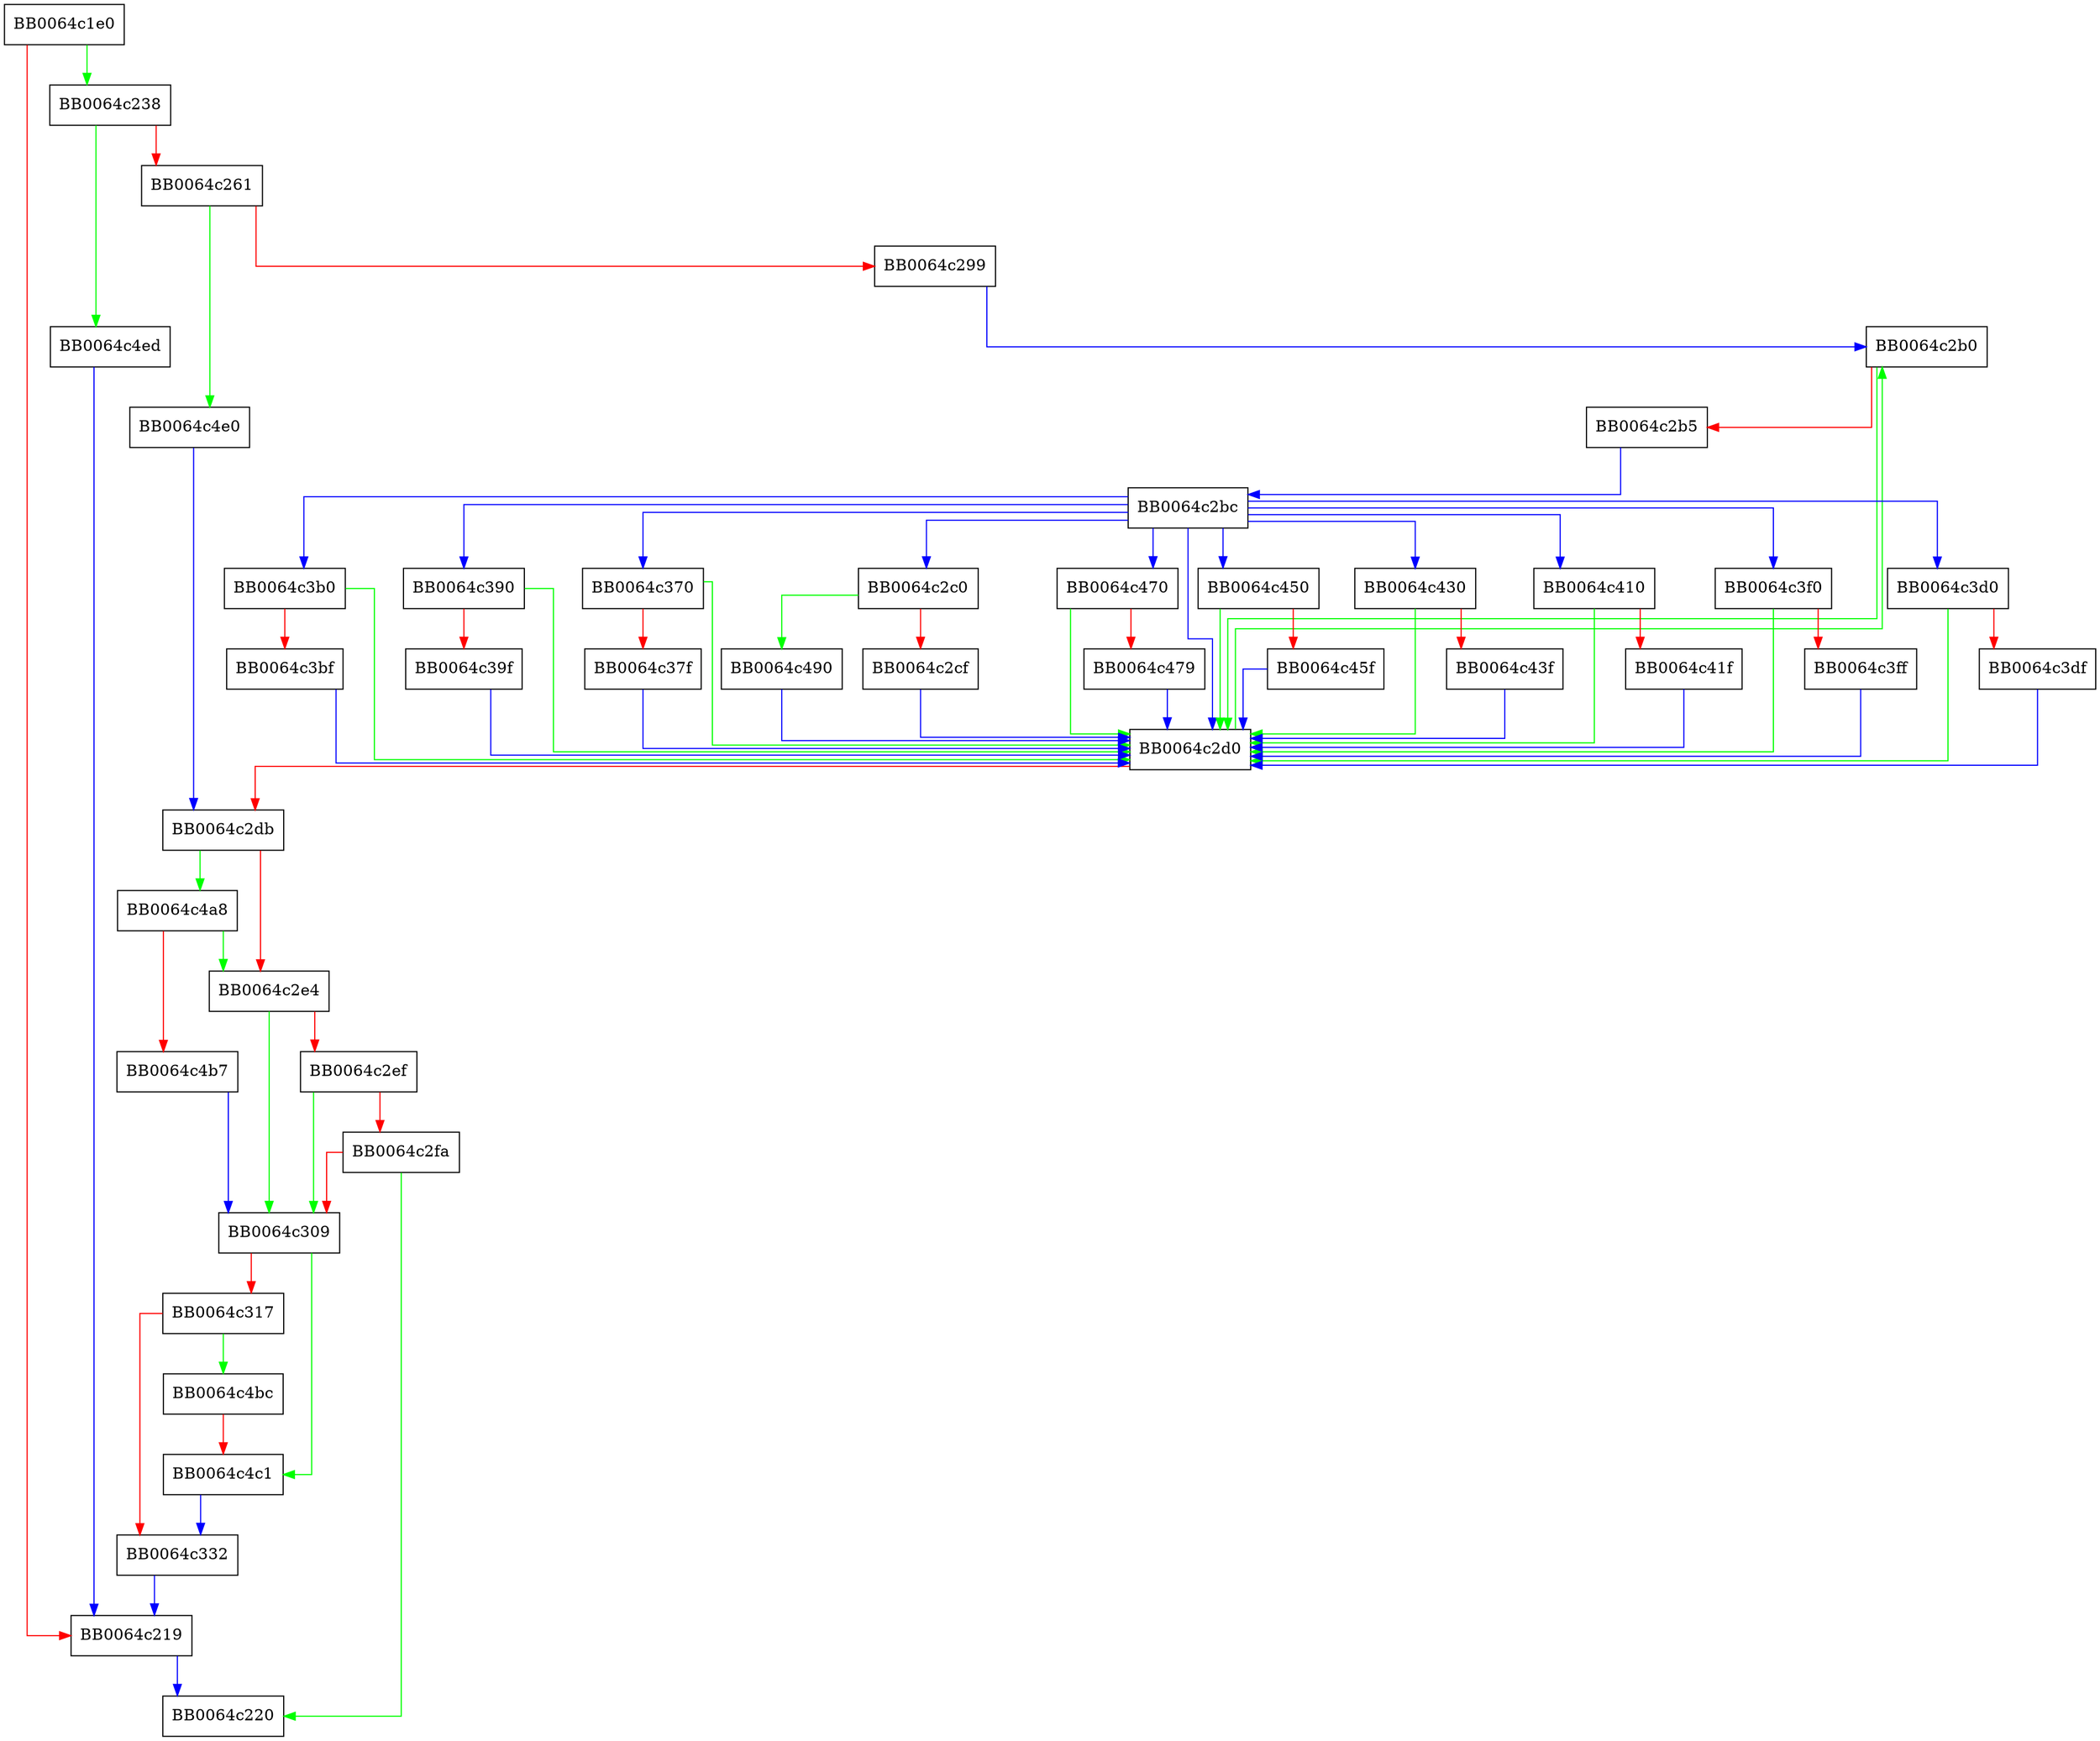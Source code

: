 digraph construct_loader {
  node [shape="box"];
  graph [splines=ortho];
  BB0064c1e0 -> BB0064c238 [color="green"];
  BB0064c1e0 -> BB0064c219 [color="red"];
  BB0064c219 -> BB0064c220 [color="blue"];
  BB0064c238 -> BB0064c4ed [color="green"];
  BB0064c238 -> BB0064c261 [color="red"];
  BB0064c261 -> BB0064c4e0 [color="green"];
  BB0064c261 -> BB0064c299 [color="red"];
  BB0064c299 -> BB0064c2b0 [color="blue"];
  BB0064c2b0 -> BB0064c2d0 [color="green"];
  BB0064c2b0 -> BB0064c2b5 [color="red"];
  BB0064c2b5 -> BB0064c2bc [color="blue"];
  BB0064c2bc -> BB0064c2d0 [color="blue"];
  BB0064c2bc -> BB0064c470 [color="blue"];
  BB0064c2bc -> BB0064c450 [color="blue"];
  BB0064c2bc -> BB0064c430 [color="blue"];
  BB0064c2bc -> BB0064c410 [color="blue"];
  BB0064c2bc -> BB0064c3f0 [color="blue"];
  BB0064c2bc -> BB0064c3d0 [color="blue"];
  BB0064c2bc -> BB0064c3b0 [color="blue"];
  BB0064c2bc -> BB0064c390 [color="blue"];
  BB0064c2bc -> BB0064c370 [color="blue"];
  BB0064c2bc -> BB0064c2c0 [color="blue"];
  BB0064c2c0 -> BB0064c490 [color="green"];
  BB0064c2c0 -> BB0064c2cf [color="red"];
  BB0064c2cf -> BB0064c2d0 [color="blue"];
  BB0064c2d0 -> BB0064c2b0 [color="green"];
  BB0064c2d0 -> BB0064c2db [color="red"];
  BB0064c2db -> BB0064c4a8 [color="green"];
  BB0064c2db -> BB0064c2e4 [color="red"];
  BB0064c2e4 -> BB0064c309 [color="green"];
  BB0064c2e4 -> BB0064c2ef [color="red"];
  BB0064c2ef -> BB0064c309 [color="green"];
  BB0064c2ef -> BB0064c2fa [color="red"];
  BB0064c2fa -> BB0064c220 [color="green"];
  BB0064c2fa -> BB0064c309 [color="red"];
  BB0064c309 -> BB0064c4c1 [color="green"];
  BB0064c309 -> BB0064c317 [color="red"];
  BB0064c317 -> BB0064c4bc [color="green"];
  BB0064c317 -> BB0064c332 [color="red"];
  BB0064c332 -> BB0064c219 [color="blue"];
  BB0064c370 -> BB0064c2d0 [color="green"];
  BB0064c370 -> BB0064c37f [color="red"];
  BB0064c37f -> BB0064c2d0 [color="blue"];
  BB0064c390 -> BB0064c2d0 [color="green"];
  BB0064c390 -> BB0064c39f [color="red"];
  BB0064c39f -> BB0064c2d0 [color="blue"];
  BB0064c3b0 -> BB0064c2d0 [color="green"];
  BB0064c3b0 -> BB0064c3bf [color="red"];
  BB0064c3bf -> BB0064c2d0 [color="blue"];
  BB0064c3d0 -> BB0064c2d0 [color="green"];
  BB0064c3d0 -> BB0064c3df [color="red"];
  BB0064c3df -> BB0064c2d0 [color="blue"];
  BB0064c3f0 -> BB0064c2d0 [color="green"];
  BB0064c3f0 -> BB0064c3ff [color="red"];
  BB0064c3ff -> BB0064c2d0 [color="blue"];
  BB0064c410 -> BB0064c2d0 [color="green"];
  BB0064c410 -> BB0064c41f [color="red"];
  BB0064c41f -> BB0064c2d0 [color="blue"];
  BB0064c430 -> BB0064c2d0 [color="green"];
  BB0064c430 -> BB0064c43f [color="red"];
  BB0064c43f -> BB0064c2d0 [color="blue"];
  BB0064c450 -> BB0064c2d0 [color="green"];
  BB0064c450 -> BB0064c45f [color="red"];
  BB0064c45f -> BB0064c2d0 [color="blue"];
  BB0064c470 -> BB0064c2d0 [color="green"];
  BB0064c470 -> BB0064c479 [color="red"];
  BB0064c479 -> BB0064c2d0 [color="blue"];
  BB0064c490 -> BB0064c2d0 [color="blue"];
  BB0064c4a8 -> BB0064c2e4 [color="green"];
  BB0064c4a8 -> BB0064c4b7 [color="red"];
  BB0064c4b7 -> BB0064c309 [color="blue"];
  BB0064c4bc -> BB0064c4c1 [color="red"];
  BB0064c4c1 -> BB0064c332 [color="blue"];
  BB0064c4e0 -> BB0064c2db [color="blue"];
  BB0064c4ed -> BB0064c219 [color="blue"];
}